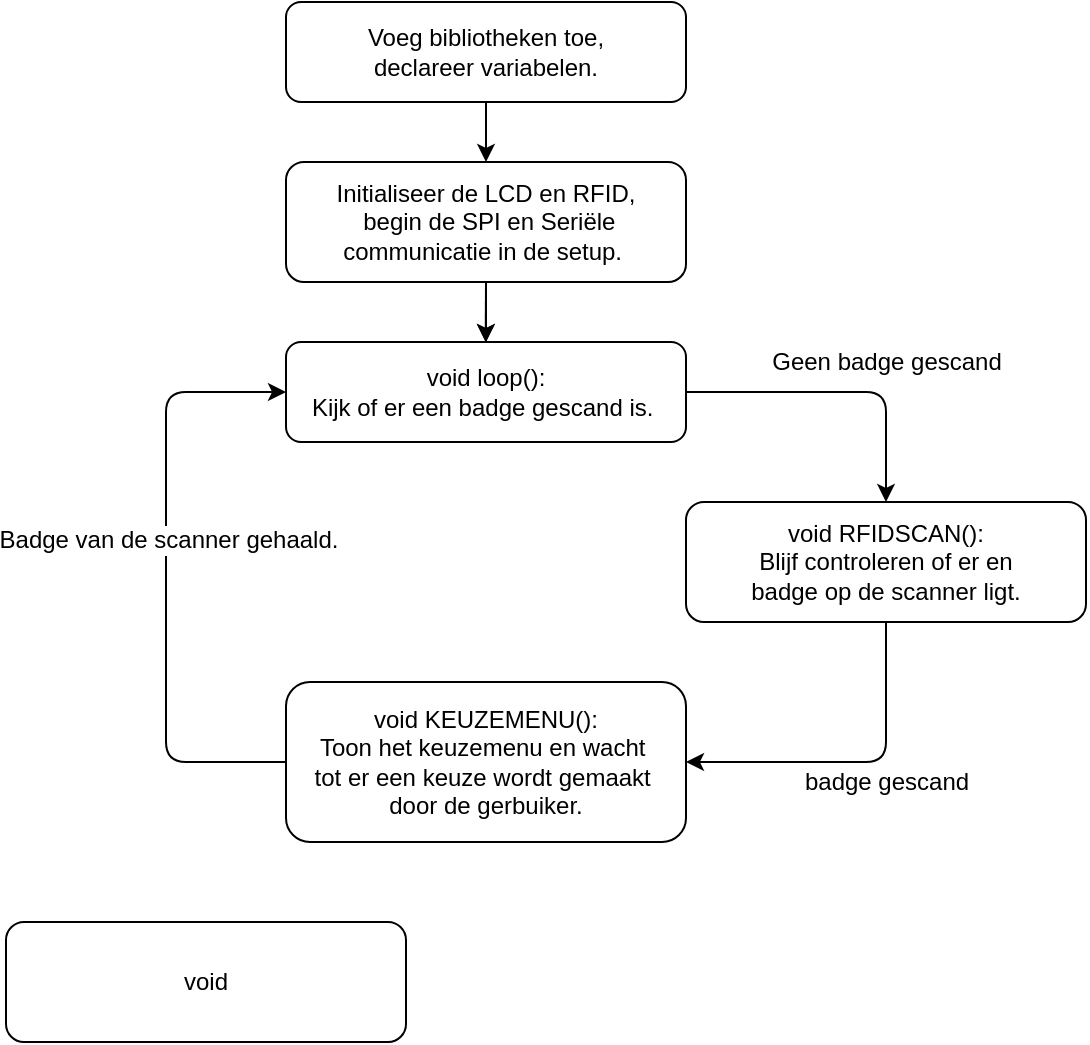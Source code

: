 <mxfile version="12.1.3" pages="1"><diagram id="OXLOy_axlUgS3MOcwjvr" name="Pagina-1"><mxGraphModel dx="1173" dy="631" grid="1" gridSize="10" guides="1" tooltips="1" connect="1" arrows="1" fold="1" page="1" pageScale="1" pageWidth="827" pageHeight="1169" math="0" shadow="0"><root><mxCell id="0"/><mxCell id="1" parent="0"/><mxCell id="gfo8XC9KQFUH06fcY8HH-8" style="edgeStyle=orthogonalEdgeStyle;rounded=1;orthogonalLoop=1;jettySize=auto;html=1;exitX=0.5;exitY=1;exitDx=0;exitDy=0;entryX=0.5;entryY=0;entryDx=0;entryDy=0;" edge="1" parent="1" source="gfo8XC9KQFUH06fcY8HH-1" target="gfo8XC9KQFUH06fcY8HH-3"><mxGeometry relative="1" as="geometry"/></mxCell><mxCell id="gfo8XC9KQFUH06fcY8HH-1" value="Voeg bibliotheken toe,&lt;br&gt;declareer variabelen." style="rounded=1;whiteSpace=wrap;html=1;" vertex="1" parent="1"><mxGeometry x="310" y="110" width="200" height="50" as="geometry"/></mxCell><mxCell id="gfo8XC9KQFUH06fcY8HH-10" style="edgeStyle=orthogonalEdgeStyle;rounded=0;orthogonalLoop=1;jettySize=auto;html=1;exitX=0.5;exitY=1;exitDx=0;exitDy=0;" edge="1" parent="1" source="gfo8XC9KQFUH06fcY8HH-3"><mxGeometry relative="1" as="geometry"><mxPoint x="409.857" y="280.143" as="targetPoint"/></mxGeometry></mxCell><mxCell id="gfo8XC9KQFUH06fcY8HH-3" value="Initialiseer de LCD en RFID,&lt;br&gt;&amp;nbsp;begin de SPI en Seriële &lt;br&gt;communicatie in de setup.&amp;nbsp;" style="rounded=1;whiteSpace=wrap;html=1;" vertex="1" parent="1"><mxGeometry x="310" y="190" width="200" height="60" as="geometry"/></mxCell><mxCell id="gfo8XC9KQFUH06fcY8HH-11" value="" style="edgeStyle=orthogonalEdgeStyle;rounded=0;orthogonalLoop=1;jettySize=auto;html=1;" edge="1" parent="1" source="gfo8XC9KQFUH06fcY8HH-3" target="gfo8XC9KQFUH06fcY8HH-9"><mxGeometry relative="1" as="geometry"/></mxCell><mxCell id="gfo8XC9KQFUH06fcY8HH-9" value="void loop():&lt;br&gt;Kijk of er een badge gescand is.&amp;nbsp;" style="rounded=1;whiteSpace=wrap;html=1;" vertex="1" parent="1"><mxGeometry x="310" y="280" width="200" height="50" as="geometry"/></mxCell><mxCell id="gfo8XC9KQFUH06fcY8HH-21" style="edgeStyle=orthogonalEdgeStyle;rounded=1;orthogonalLoop=1;jettySize=auto;html=1;entryX=1;entryY=0.5;entryDx=0;entryDy=0;strokeColor=#000000;strokeWidth=1;" edge="1" parent="1" source="gfo8XC9KQFUH06fcY8HH-13" target="gfo8XC9KQFUH06fcY8HH-20"><mxGeometry relative="1" as="geometry"/></mxCell><mxCell id="gfo8XC9KQFUH06fcY8HH-22" value="badge gescand" style="text;html=1;resizable=0;points=[];align=center;verticalAlign=middle;labelBackgroundColor=#ffffff;" vertex="1" connectable="0" parent="gfo8XC9KQFUH06fcY8HH-21"><mxGeometry x="-0.178" y="-9" relative="1" as="geometry"><mxPoint y="19" as="offset"/></mxGeometry></mxCell><mxCell id="gfo8XC9KQFUH06fcY8HH-13" value="void RFIDSCAN():&lt;br&gt;Blijf controleren of er en &lt;br&gt;badge op de scanner ligt." style="rounded=1;whiteSpace=wrap;html=1;" vertex="1" parent="1"><mxGeometry x="510" y="360" width="200" height="60" as="geometry"/></mxCell><mxCell id="gfo8XC9KQFUH06fcY8HH-23" style="edgeStyle=orthogonalEdgeStyle;rounded=1;orthogonalLoop=1;jettySize=auto;html=1;exitX=0;exitY=0.5;exitDx=0;exitDy=0;entryX=0;entryY=0.5;entryDx=0;entryDy=0;" edge="1" parent="1" source="gfo8XC9KQFUH06fcY8HH-20" target="gfo8XC9KQFUH06fcY8HH-9"><mxGeometry relative="1" as="geometry"><Array as="points"><mxPoint x="250" y="490"/><mxPoint x="250" y="305"/></Array></mxGeometry></mxCell><mxCell id="gfo8XC9KQFUH06fcY8HH-24" value="Badge van de scanner gehaald." style="text;html=1;resizable=0;points=[];align=center;verticalAlign=middle;labelBackgroundColor=#ffffff;" vertex="1" connectable="0" parent="gfo8XC9KQFUH06fcY8HH-23"><mxGeometry x="0.12" y="-1" relative="1" as="geometry"><mxPoint as="offset"/></mxGeometry></mxCell><mxCell id="gfo8XC9KQFUH06fcY8HH-20" value="void KEUZEMENU():&lt;br&gt;Toon het keuzemenu en wacht&amp;nbsp;&lt;br&gt;tot er een keuze wordt gemaakt&amp;nbsp; door de gerbuiker." style="rounded=1;whiteSpace=wrap;html=1;" vertex="1" parent="1"><mxGeometry x="310" y="450" width="200" height="80" as="geometry"/></mxCell><mxCell id="gfo8XC9KQFUH06fcY8HH-18" style="rounded=1;orthogonalLoop=1;jettySize=auto;html=1;exitX=1;exitY=0.5;exitDx=0;exitDy=0;entryX=0.5;entryY=0;entryDx=0;entryDy=0;edgeStyle=orthogonalEdgeStyle;elbow=vertical;startArrow=none;startFill=0;endArrow=classic;endFill=1;" edge="1" parent="1" source="gfo8XC9KQFUH06fcY8HH-9" target="gfo8XC9KQFUH06fcY8HH-13"><mxGeometry relative="1" as="geometry"/></mxCell><mxCell id="gfo8XC9KQFUH06fcY8HH-19" value="Geen badge gescand" style="text;html=1;resizable=0;points=[];align=center;verticalAlign=middle;labelBackgroundColor=#ffffff;" vertex="1" connectable="0" parent="gfo8XC9KQFUH06fcY8HH-18"><mxGeometry x="-0.161" y="3" relative="1" as="geometry"><mxPoint x="34.5" y="-12" as="offset"/></mxGeometry></mxCell><mxCell id="gfo8XC9KQFUH06fcY8HH-25" value="void" style="rounded=1;whiteSpace=wrap;html=1;" vertex="1" parent="1"><mxGeometry x="170" y="570" width="200" height="60" as="geometry"/></mxCell></root></mxGraphModel></diagram></mxfile>